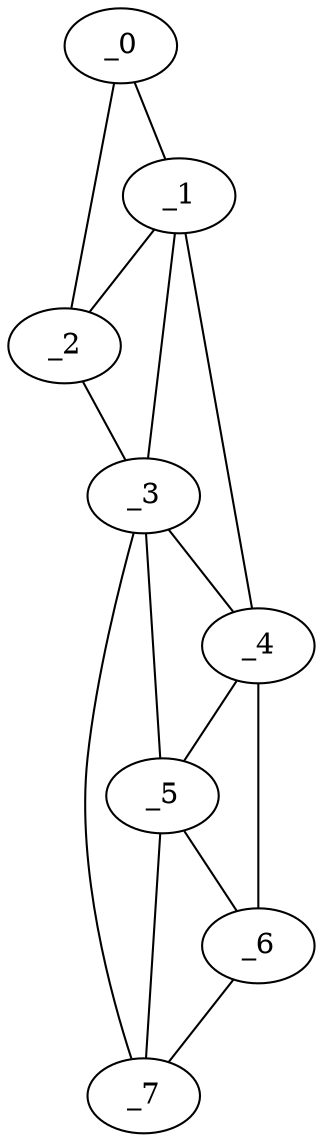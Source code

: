 graph "obj38__120.gxl" {
	_0	 [x=25,
		y=70];
	_1	 [x=54,
		y=37];
	_0 -- _1	 [valence=1];
	_2	 [x=76,
		y=83];
	_0 -- _2	 [valence=1];
	_1 -- _2	 [valence=2];
	_3	 [x=97,
		y=72];
	_1 -- _3	 [valence=1];
	_4	 [x=101,
		y=23];
	_1 -- _4	 [valence=1];
	_2 -- _3	 [valence=1];
	_3 -- _4	 [valence=2];
	_5	 [x=117,
		y=32];
	_3 -- _5	 [valence=2];
	_7	 [x=121,
		y=36];
	_3 -- _7	 [valence=1];
	_4 -- _5	 [valence=2];
	_6	 [x=120,
		y=31];
	_4 -- _6	 [valence=1];
	_5 -- _6	 [valence=2];
	_5 -- _7	 [valence=2];
	_6 -- _7	 [valence=1];
}
